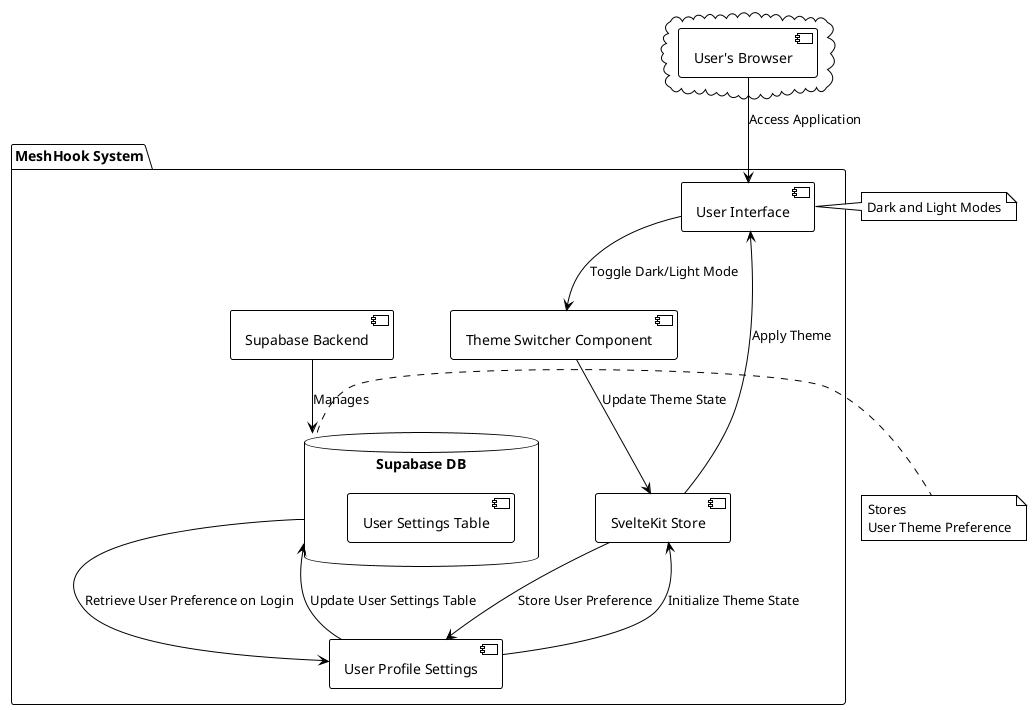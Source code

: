 @startuml
!theme plain

package "MeshHook System" {
    [User Interface] as UI
    [Theme Switcher Component] as TSC
    [User Profile Settings] as UPS
    [Supabase Backend] as Supabase
    [SvelteKit Store] as Store
    database "Supabase DB" as DB {
        [User Settings Table]
    }
}

cloud {
    [User's Browser] as Browser
}

Browser --> UI : Access Application
UI --> TSC : Toggle Dark/Light Mode
TSC --> Store : Update Theme State
Store --> UPS : Store User Preference
UPS --> DB : Update User Settings Table
DB --> UPS : Retrieve User Preference on Login
UPS --> Store : Initialize Theme State
Store --> UI : Apply Theme

note right of UI : Dark and Light Modes

note right of DB : Stores\nUser Theme Preference

Supabase --> DB : Manages

@enduml